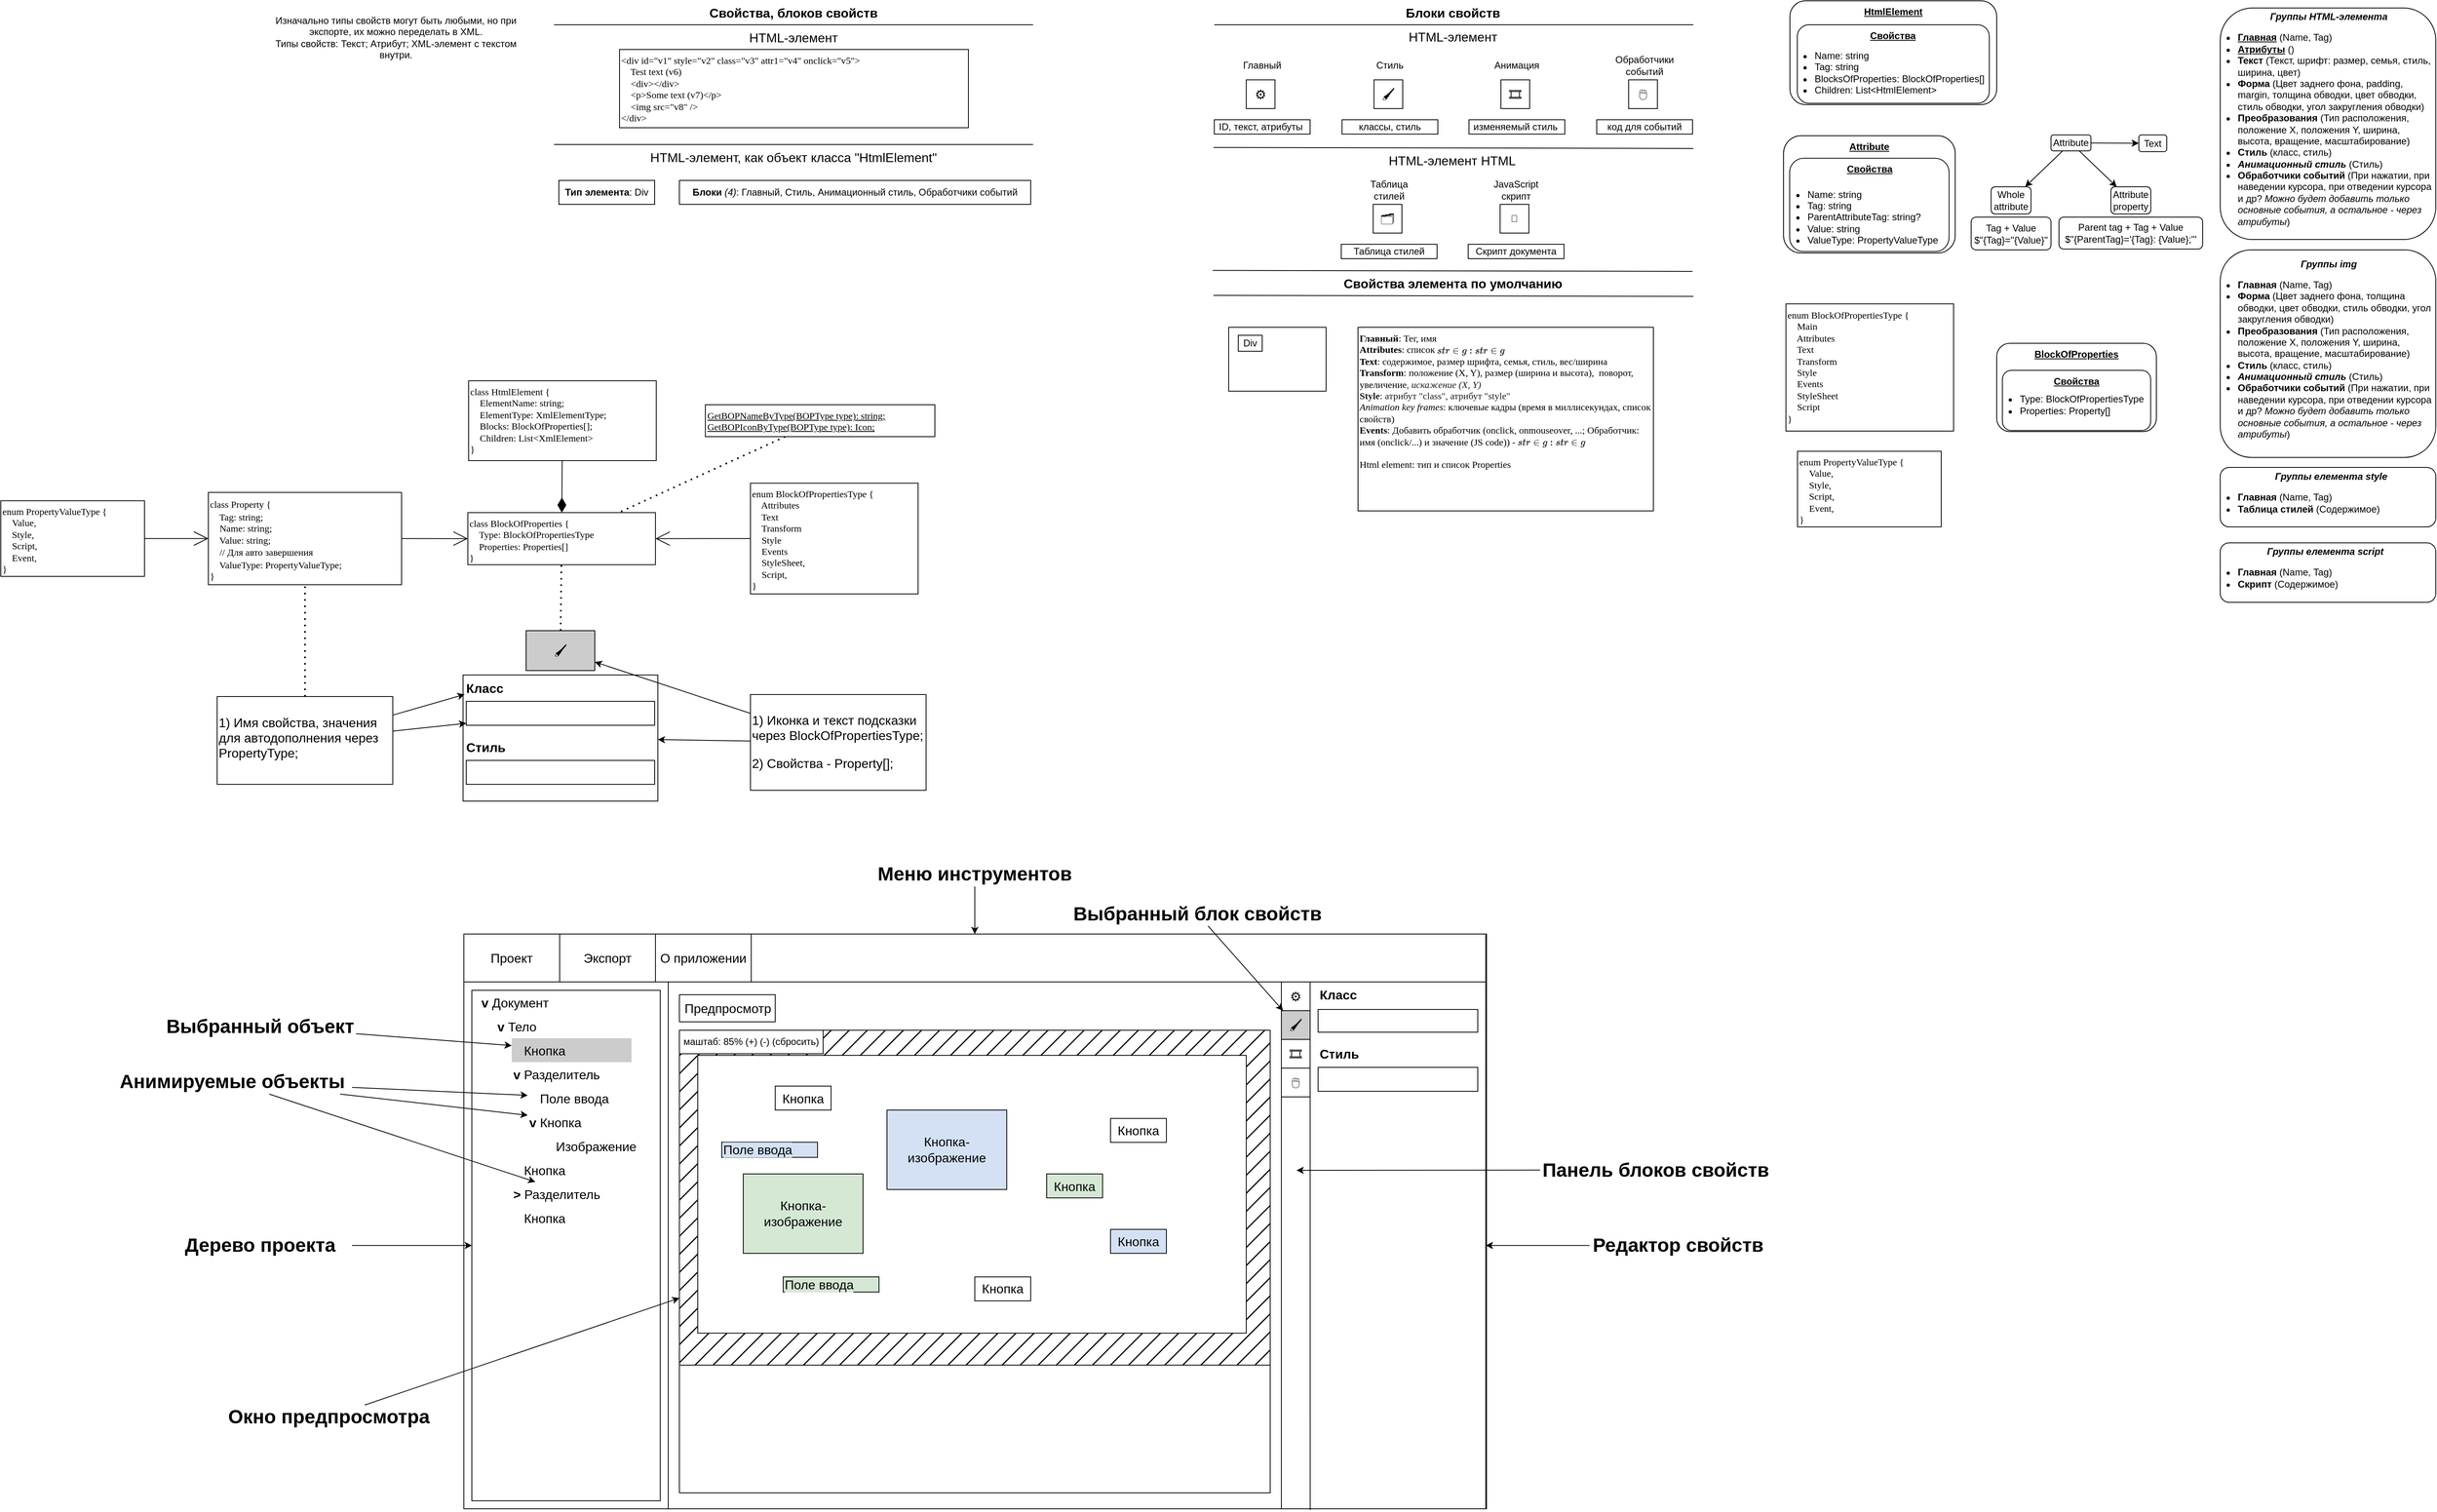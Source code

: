 <mxfile version="24.3.0" type="device">
  <diagram id="0" name="Страница — 1">
    <mxGraphModel dx="1735" dy="1819" grid="1" gridSize="10" guides="1" tooltips="1" connect="1" arrows="1" fold="1" page="1" pageScale="1" pageWidth="826" pageHeight="1169" background="#ffffff" math="0" shadow="0">
      <root>
        <mxCell id="0" />
        <mxCell id="1" parent="0" />
        <mxCell id="Z8U8VPkJoI3shqTOGNtv-1" value="" style="whiteSpace=wrap;html=1;rounded=0;" parent="1" vertex="1">
          <mxGeometry x="1" width="1280" height="720" as="geometry" />
        </mxCell>
        <mxCell id="Z8U8VPkJoI3shqTOGNtv-3" value="" style="rounded=0;whiteSpace=wrap;html=1;strokeColor=default;align=center;verticalAlign=middle;fontFamily=Helvetica;fontSize=12;fontColor=default;fillColor=default;" parent="1" vertex="1">
          <mxGeometry y="60" width="256" height="660" as="geometry" />
        </mxCell>
        <mxCell id="Z8U8VPkJoI3shqTOGNtv-37" value="" style="rounded=0;whiteSpace=wrap;html=1;align=left;verticalAlign=middle;fontFamily=Helvetica;fontSize=16;fontColor=default;fillColor=none;gradientColor=none;" parent="1" vertex="1">
          <mxGeometry x="10" y="70.51" width="236" height="639.49" as="geometry" />
        </mxCell>
        <mxCell id="Z8U8VPkJoI3shqTOGNtv-2" value="" style="rounded=0;whiteSpace=wrap;html=1;strokeColor=default;align=center;verticalAlign=middle;fontFamily=Helvetica;fontSize=12;fontColor=default;fillColor=default;" parent="1" vertex="1">
          <mxGeometry width="1280" height="60" as="geometry" />
        </mxCell>
        <mxCell id="Z8U8VPkJoI3shqTOGNtv-4" value="" style="rounded=0;whiteSpace=wrap;html=1;strokeColor=default;align=center;verticalAlign=middle;fontFamily=Helvetica;fontSize=12;fontColor=default;fillColor=default;" parent="1" vertex="1">
          <mxGeometry x="1024" y="60" width="256" height="660" as="geometry" />
        </mxCell>
        <mxCell id="Z8U8VPkJoI3shqTOGNtv-5" value="Дерево проекта" style="text;html=1;align=center;verticalAlign=middle;whiteSpace=wrap;rounded=0;fontFamily=Helvetica;fontSize=24;fontColor=default;fontStyle=1;" parent="1" vertex="1">
          <mxGeometry x="-370" y="374.74" width="230" height="30.51" as="geometry" />
        </mxCell>
        <mxCell id="Z8U8VPkJoI3shqTOGNtv-6" value="&lt;b&gt;v&lt;/b&gt; Документ" style="text;html=1;align=left;verticalAlign=middle;whiteSpace=wrap;rounded=0;fontFamily=Helvetica;fontSize=16;fontColor=default;" parent="1" vertex="1">
          <mxGeometry x="20" y="70.51" width="150" height="30" as="geometry" />
        </mxCell>
        <mxCell id="Z8U8VPkJoI3shqTOGNtv-7" value="" style="endArrow=classic;html=1;rounded=0;fontFamily=Helvetica;fontSize=12;fontColor=default;" parent="1" source="Z8U8VPkJoI3shqTOGNtv-5" target="Z8U8VPkJoI3shqTOGNtv-37" edge="1">
          <mxGeometry width="50" height="50" relative="1" as="geometry">
            <mxPoint x="90" y="340" as="sourcePoint" />
            <mxPoint x="140" y="290" as="targetPoint" />
          </mxGeometry>
        </mxCell>
        <mxCell id="Z8U8VPkJoI3shqTOGNtv-9" style="rounded=0;orthogonalLoop=1;jettySize=auto;html=1;fontFamily=Helvetica;fontSize=12;fontColor=default;" parent="1" source="Z8U8VPkJoI3shqTOGNtv-8" target="Z8U8VPkJoI3shqTOGNtv-2" edge="1">
          <mxGeometry relative="1" as="geometry" />
        </mxCell>
        <mxCell id="Z8U8VPkJoI3shqTOGNtv-8" value="Меню инструментов" style="text;html=1;align=center;verticalAlign=middle;whiteSpace=wrap;rounded=0;fontFamily=Helvetica;fontSize=24;fontColor=default;fontStyle=1;" parent="1" vertex="1">
          <mxGeometry x="500" y="-90" width="280" height="30.51" as="geometry" />
        </mxCell>
        <mxCell id="Z8U8VPkJoI3shqTOGNtv-13" value="&lt;b&gt;v&lt;/b&gt;&amp;nbsp;Тело" style="text;html=1;align=left;verticalAlign=middle;whiteSpace=wrap;rounded=0;fontFamily=Helvetica;fontSize=16;fontColor=default;" parent="1" vertex="1">
          <mxGeometry x="40" y="100.51" width="150" height="30" as="geometry" />
        </mxCell>
        <mxCell id="Z8U8VPkJoI3shqTOGNtv-14" value="&lt;b&gt;&lt;font color=&quot;#cccccc&quot;&gt;v&lt;/font&gt;&lt;/b&gt;&amp;nbsp;Кнопка" style="text;html=1;align=left;verticalAlign=middle;whiteSpace=wrap;rounded=0;fontFamily=Helvetica;fontSize=16;fontColor=default;labelBackgroundColor=none;fillColor=#CCCCCC;" parent="1" vertex="1">
          <mxGeometry x="60" y="130.51" width="150" height="30" as="geometry" />
        </mxCell>
        <mxCell id="Z8U8VPkJoI3shqTOGNtv-15" value="&lt;b&gt;v&lt;/b&gt;&amp;nbsp;Разделитель" style="text;html=1;align=left;verticalAlign=middle;whiteSpace=wrap;rounded=0;fontFamily=Helvetica;fontSize=16;fontColor=default;" parent="1" vertex="1">
          <mxGeometry x="60" y="160.51" width="150" height="30" as="geometry" />
        </mxCell>
        <mxCell id="Z8U8VPkJoI3shqTOGNtv-16" value="&lt;b&gt;&lt;font color=&quot;#ffffff&quot;&gt;v&lt;/font&gt;&lt;/b&gt;&amp;nbsp;Поле ввода" style="text;html=1;align=left;verticalAlign=middle;whiteSpace=wrap;rounded=0;fontFamily=Helvetica;fontSize=16;fontColor=default;" parent="1" vertex="1">
          <mxGeometry x="80" y="190.51" width="150" height="30" as="geometry" />
        </mxCell>
        <mxCell id="Z8U8VPkJoI3shqTOGNtv-17" value="&lt;b&gt;v&lt;/b&gt;&amp;nbsp;Кнопка" style="text;html=1;align=left;verticalAlign=middle;whiteSpace=wrap;rounded=0;fontFamily=Helvetica;fontSize=16;fontColor=default;" parent="1" vertex="1">
          <mxGeometry x="80" y="220.51" width="150" height="30" as="geometry" />
        </mxCell>
        <mxCell id="Z8U8VPkJoI3shqTOGNtv-19" value="&lt;font color=&quot;#ffffff&quot;&gt;&lt;b&gt;v&lt;/b&gt;&amp;nbsp;&lt;/font&gt;Изображение" style="text;html=1;align=left;verticalAlign=middle;whiteSpace=wrap;rounded=0;fontFamily=Helvetica;fontSize=16;fontColor=default;" parent="1" vertex="1">
          <mxGeometry x="100" y="250.51" width="150" height="30" as="geometry" />
        </mxCell>
        <mxCell id="Z8U8VPkJoI3shqTOGNtv-20" value="&lt;b&gt;&lt;font color=&quot;#ffffff&quot;&gt;v&lt;/font&gt;&lt;/b&gt;&amp;nbsp;Кнопка" style="text;html=1;align=left;verticalAlign=middle;whiteSpace=wrap;rounded=0;fontFamily=Helvetica;fontSize=16;fontColor=default;" parent="1" vertex="1">
          <mxGeometry x="60" y="280.51" width="150" height="30" as="geometry" />
        </mxCell>
        <mxCell id="Z8U8VPkJoI3shqTOGNtv-21" value="&lt;b&gt;&amp;gt;&lt;/b&gt; Разделитель" style="text;html=1;align=left;verticalAlign=middle;whiteSpace=wrap;rounded=0;fontFamily=Helvetica;fontSize=16;fontColor=default;" parent="1" vertex="1">
          <mxGeometry x="60" y="310.51" width="150" height="30" as="geometry" />
        </mxCell>
        <mxCell id="Z8U8VPkJoI3shqTOGNtv-22" value="&lt;b&gt;&lt;font color=&quot;#ffffff&quot;&gt;v&lt;/font&gt;&lt;/b&gt;&amp;nbsp;Кнопка" style="text;html=1;align=left;verticalAlign=middle;whiteSpace=wrap;rounded=0;fontFamily=Helvetica;fontSize=16;fontColor=default;" parent="1" vertex="1">
          <mxGeometry x="60" y="340.51" width="150" height="30" as="geometry" />
        </mxCell>
        <mxCell id="Z8U8VPkJoI3shqTOGNtv-23" value="&amp;nbsp;Предпросмотр" style="rounded=0;whiteSpace=wrap;html=1;align=left;verticalAlign=middle;fontFamily=Helvetica;fontSize=16;fontColor=default;fillColor=none;gradientColor=none;" parent="1" vertex="1">
          <mxGeometry x="270" y="76" width="120" height="34" as="geometry" />
        </mxCell>
        <mxCell id="Z8U8VPkJoI3shqTOGNtv-24" value="" style="rounded=0;whiteSpace=wrap;html=1;align=left;verticalAlign=middle;fontFamily=Helvetica;fontSize=16;fontColor=default;fillColor=#000000;gradientColor=none;fillStyle=hatch;absoluteArcSize=0;" parent="1" vertex="1">
          <mxGeometry x="270" y="120.51" width="740" height="419.49" as="geometry" />
        </mxCell>
        <mxCell id="Z8U8VPkJoI3shqTOGNtv-35" value="Окно предпросмотра" style="text;html=1;align=center;verticalAlign=middle;whiteSpace=wrap;rounded=0;fontFamily=Helvetica;fontSize=24;fontColor=default;fontStyle=1;" parent="1" vertex="1">
          <mxGeometry x="-309" y="590" width="280" height="30.51" as="geometry" />
        </mxCell>
        <mxCell id="Z8U8VPkJoI3shqTOGNtv-39" value="⚙️" style="rounded=0;whiteSpace=wrap;html=1;align=center;verticalAlign=middle;fontFamily=Helvetica;fontSize=16;fontColor=default;fillColor=none;gradientColor=none;" parent="1" vertex="1">
          <mxGeometry x="1024" y="60" width="36" height="36" as="geometry" />
        </mxCell>
        <mxCell id="Z8U8VPkJoI3shqTOGNtv-40" value="🖌️" style="rounded=0;whiteSpace=wrap;html=1;align=center;verticalAlign=middle;fontFamily=Helvetica;fontSize=16;fontColor=default;fillColor=#CCCCCC;gradientColor=none;" parent="1" vertex="1">
          <mxGeometry x="1024" y="96" width="36" height="36" as="geometry" />
        </mxCell>
        <mxCell id="Z8U8VPkJoI3shqTOGNtv-41" value="🖱️" style="rounded=0;whiteSpace=wrap;html=1;align=center;verticalAlign=middle;fontFamily=Helvetica;fontSize=16;fontColor=default;fillColor=none;gradientColor=none;" parent="1" vertex="1">
          <mxGeometry x="1024" y="168" width="36" height="36" as="geometry" />
        </mxCell>
        <mxCell id="Z8U8VPkJoI3shqTOGNtv-45" style="edgeStyle=none;rounded=0;orthogonalLoop=1;jettySize=auto;html=1;strokeColor=default;align=center;verticalAlign=middle;fontFamily=Helvetica;fontSize=16;fontColor=default;labelBackgroundColor=default;endArrow=classic;" parent="1" source="Z8U8VPkJoI3shqTOGNtv-42" target="Z8U8VPkJoI3shqTOGNtv-4" edge="1">
          <mxGeometry relative="1" as="geometry" />
        </mxCell>
        <mxCell id="Z8U8VPkJoI3shqTOGNtv-42" value="Редактор свойств" style="text;html=1;align=center;verticalAlign=middle;whiteSpace=wrap;rounded=0;fontFamily=Helvetica;fontSize=24;fontColor=default;fontStyle=1;" parent="1" vertex="1">
          <mxGeometry x="1410" y="375" width="222" height="30.51" as="geometry" />
        </mxCell>
        <mxCell id="Z8U8VPkJoI3shqTOGNtv-47" style="edgeStyle=none;rounded=0;orthogonalLoop=1;jettySize=auto;html=1;strokeColor=default;align=center;verticalAlign=middle;fontFamily=Helvetica;fontSize=16;fontColor=default;labelBackgroundColor=default;endArrow=classic;" parent="1" source="Z8U8VPkJoI3shqTOGNtv-46" edge="1">
          <mxGeometry relative="1" as="geometry">
            <mxPoint x="1043" y="296" as="targetPoint" />
          </mxGeometry>
        </mxCell>
        <mxCell id="Z8U8VPkJoI3shqTOGNtv-46" value="Панель блоков свойств" style="text;html=1;align=center;verticalAlign=middle;whiteSpace=wrap;rounded=0;fontFamily=Helvetica;fontSize=24;fontColor=default;fontStyle=1;" parent="1" vertex="1">
          <mxGeometry x="1348" y="280.51" width="290" height="30" as="geometry" />
        </mxCell>
        <mxCell id="Z8U8VPkJoI3shqTOGNtv-49" style="edgeStyle=none;rounded=0;orthogonalLoop=1;jettySize=auto;html=1;strokeColor=default;align=center;verticalAlign=middle;fontFamily=Helvetica;fontSize=16;fontColor=default;labelBackgroundColor=default;endArrow=classic;" parent="1" source="Z8U8VPkJoI3shqTOGNtv-48" target="Z8U8VPkJoI3shqTOGNtv-17" edge="1">
          <mxGeometry relative="1" as="geometry">
            <mxPoint x="-110" y="90" as="targetPoint" />
          </mxGeometry>
        </mxCell>
        <mxCell id="Z8U8VPkJoI3shqTOGNtv-50" style="edgeStyle=none;rounded=0;orthogonalLoop=1;jettySize=auto;html=1;strokeColor=default;align=center;verticalAlign=middle;fontFamily=Helvetica;fontSize=16;fontColor=default;labelBackgroundColor=default;endArrow=classic;" parent="1" source="Z8U8VPkJoI3shqTOGNtv-48" target="Z8U8VPkJoI3shqTOGNtv-21" edge="1">
          <mxGeometry relative="1" as="geometry" />
        </mxCell>
        <mxCell id="Z8U8VPkJoI3shqTOGNtv-51" style="edgeStyle=none;rounded=0;orthogonalLoop=1;jettySize=auto;html=1;strokeColor=default;align=center;verticalAlign=middle;fontFamily=Helvetica;fontSize=16;fontColor=default;labelBackgroundColor=default;endArrow=classic;" parent="1" source="Z8U8VPkJoI3shqTOGNtv-48" target="Z8U8VPkJoI3shqTOGNtv-16" edge="1">
          <mxGeometry relative="1" as="geometry" />
        </mxCell>
        <mxCell id="Z8U8VPkJoI3shqTOGNtv-48" value="Анимируемые объекты" style="text;html=1;align=center;verticalAlign=middle;whiteSpace=wrap;rounded=0;fontFamily=Helvetica;fontSize=24;fontColor=default;fontStyle=1;" parent="1" vertex="1">
          <mxGeometry x="-440" y="170" width="300" height="30.51" as="geometry" />
        </mxCell>
        <mxCell id="Z8U8VPkJoI3shqTOGNtv-53" style="edgeStyle=none;rounded=0;orthogonalLoop=1;jettySize=auto;html=1;strokeColor=default;align=center;verticalAlign=middle;fontFamily=Helvetica;fontSize=16;fontColor=default;labelBackgroundColor=default;endArrow=classic;" parent="1" source="Z8U8VPkJoI3shqTOGNtv-52" target="Z8U8VPkJoI3shqTOGNtv-14" edge="1">
          <mxGeometry relative="1" as="geometry" />
        </mxCell>
        <mxCell id="Z8U8VPkJoI3shqTOGNtv-52" value="Выбранный объект" style="text;html=1;align=center;verticalAlign=middle;whiteSpace=wrap;rounded=0;fontFamily=Helvetica;fontSize=24;fontColor=default;fontStyle=1;" parent="1" vertex="1">
          <mxGeometry x="-375" y="100.51" width="240" height="30.51" as="geometry" />
        </mxCell>
        <mxCell id="Z8U8VPkJoI3shqTOGNtv-55" style="edgeStyle=none;rounded=0;orthogonalLoop=1;jettySize=auto;html=1;strokeColor=default;align=center;verticalAlign=middle;fontFamily=Helvetica;fontSize=16;fontColor=default;labelBackgroundColor=default;endArrow=classic;" parent="1" source="Z8U8VPkJoI3shqTOGNtv-54" target="Z8U8VPkJoI3shqTOGNtv-40" edge="1">
          <mxGeometry relative="1" as="geometry" />
        </mxCell>
        <mxCell id="Z8U8VPkJoI3shqTOGNtv-54" value="Выбранный блок свойств" style="text;html=1;align=center;verticalAlign=middle;whiteSpace=wrap;rounded=0;fontFamily=Helvetica;fontSize=24;fontColor=default;fontStyle=1;" parent="1" vertex="1">
          <mxGeometry x="760" y="-40" width="318" height="30" as="geometry" />
        </mxCell>
        <mxCell id="Z8U8VPkJoI3shqTOGNtv-57" value="Класс" style="text;html=1;align=left;verticalAlign=middle;whiteSpace=wrap;rounded=0;fontFamily=Helvetica;fontSize=16;fontColor=default;fontStyle=1;strokeColor=none;strokeWidth=1;" parent="1" vertex="1">
          <mxGeometry x="1070" y="60.0" width="206" height="32" as="geometry" />
        </mxCell>
        <mxCell id="Z8U8VPkJoI3shqTOGNtv-58" value="" style="rounded=0;whiteSpace=wrap;html=1;align=left;verticalAlign=middle;fontFamily=Helvetica;fontSize=16;fontColor=default;fillColor=none;gradientColor=none;" parent="1" vertex="1">
          <mxGeometry x="1070" y="94.49" width="200" height="28.51" as="geometry" />
        </mxCell>
        <mxCell id="Z8U8VPkJoI3shqTOGNtv-60" value="Проект" style="rounded=0;whiteSpace=wrap;html=1;align=center;verticalAlign=middle;fontFamily=Helvetica;fontSize=16;fontColor=default;fillColor=none;gradientColor=none;" parent="1" vertex="1">
          <mxGeometry width="120" height="60" as="geometry" />
        </mxCell>
        <mxCell id="Z8U8VPkJoI3shqTOGNtv-61" value="Экспорт" style="rounded=0;whiteSpace=wrap;html=1;align=center;verticalAlign=middle;fontFamily=Helvetica;fontSize=16;fontColor=default;fillColor=none;gradientColor=none;" parent="1" vertex="1">
          <mxGeometry x="120" width="120" height="60" as="geometry" />
        </mxCell>
        <mxCell id="Z8U8VPkJoI3shqTOGNtv-62" value="О приложении" style="rounded=0;whiteSpace=wrap;html=1;align=center;verticalAlign=middle;fontFamily=Helvetica;fontSize=16;fontColor=default;fillColor=none;gradientColor=none;" parent="1" vertex="1">
          <mxGeometry x="240" width="120" height="60" as="geometry" />
        </mxCell>
        <mxCell id="Z8U8VPkJoI3shqTOGNtv-66" value="Стиль" style="text;html=1;align=left;verticalAlign=middle;whiteSpace=wrap;rounded=0;fontFamily=Helvetica;fontSize=16;fontColor=default;fontStyle=1;strokeColor=none;strokeWidth=1;" parent="1" vertex="1">
          <mxGeometry x="1070" y="134.49" width="206" height="32" as="geometry" />
        </mxCell>
        <mxCell id="Z8U8VPkJoI3shqTOGNtv-67" value="" style="rounded=0;whiteSpace=wrap;html=1;align=left;verticalAlign=middle;fontFamily=Helvetica;fontSize=16;fontColor=default;fillColor=none;gradientColor=none;" parent="1" vertex="1">
          <mxGeometry x="1070" y="167" width="200" height="30" as="geometry" />
        </mxCell>
        <mxCell id="Z8U8VPkJoI3shqTOGNtv-72" value="🖌️" style="rounded=0;whiteSpace=wrap;html=1;align=center;verticalAlign=middle;fontFamily=Helvetica;fontSize=16;fontColor=default;fillColor=#CCCCCC;gradientColor=none;" parent="1" vertex="1">
          <mxGeometry x="78" y="-380" width="86" height="50" as="geometry" />
        </mxCell>
        <mxCell id="Z8U8VPkJoI3shqTOGNtv-73" value="" style="rounded=0;whiteSpace=wrap;html=1;align=left;verticalAlign=middle;fontFamily=Helvetica;fontSize=16;fontColor=default;fillColor=none;gradientColor=none;" parent="1" vertex="1">
          <mxGeometry x="-1" y="-324.49" width="244" height="158" as="geometry" />
        </mxCell>
        <mxCell id="Z8U8VPkJoI3shqTOGNtv-74" value="" style="rounded=0;whiteSpace=wrap;html=1;align=left;verticalAlign=middle;fontFamily=Helvetica;fontSize=16;fontColor=default;fillColor=none;gradientColor=none;" parent="1" vertex="1">
          <mxGeometry x="3" y="-217.49" width="236" height="30" as="geometry" />
        </mxCell>
        <mxCell id="Z8U8VPkJoI3shqTOGNtv-75" value="Стиль" style="text;html=1;align=left;verticalAlign=middle;whiteSpace=wrap;rounded=0;fontFamily=Helvetica;fontSize=16;fontColor=default;fontStyle=1;strokeColor=none;strokeWidth=1;" parent="1" vertex="1">
          <mxGeometry x="1" y="-250" width="58" height="32" as="geometry" />
        </mxCell>
        <mxCell id="Z8U8VPkJoI3shqTOGNtv-76" value="" style="rounded=0;whiteSpace=wrap;html=1;align=left;verticalAlign=middle;fontFamily=Helvetica;fontSize=16;fontColor=default;fillColor=none;gradientColor=none;" parent="1" vertex="1">
          <mxGeometry x="3" y="-291.49" width="236" height="30" as="geometry" />
        </mxCell>
        <mxCell id="Z8U8VPkJoI3shqTOGNtv-77" value="Класс" style="text;html=1;align=left;verticalAlign=middle;whiteSpace=wrap;rounded=0;fontFamily=Helvetica;fontSize=16;fontColor=default;fontStyle=1;strokeColor=none;strokeWidth=1;" parent="1" vertex="1">
          <mxGeometry x="1" y="-324.49" width="58" height="32" as="geometry" />
        </mxCell>
        <mxCell id="Z8U8VPkJoI3shqTOGNtv-79" value="&lt;u style=&quot;font-size: 12px;&quot;&gt;GetBOPNameByType(BOPType type): string;&lt;/u&gt;&lt;div style=&quot;font-size: 12px;&quot;&gt;&lt;u style=&quot;font-size: 12px;&quot;&gt;GetBOPIconByType(BOPType type): Icon;&lt;/u&gt;&lt;u style=&quot;font-size: 12px;&quot;&gt;&lt;br style=&quot;font-size: 12px;&quot;&gt;&lt;/u&gt;&lt;/div&gt;" style="rounded=0;whiteSpace=wrap;html=1;align=left;verticalAlign=top;fontFamily=Lucida Console;fontSize=12;fontColor=default;fillColor=none;gradientColor=none;" parent="1" vertex="1">
          <mxGeometry x="302.5" y="-663" width="287.5" height="40" as="geometry" />
        </mxCell>
        <mxCell id="Z8U8VPkJoI3shqTOGNtv-82" value="&lt;font style=&quot;font-size: 12px;&quot;&gt;class Property {&lt;/font&gt;&lt;div&gt;&lt;div style=&quot;font-size: 12px;&quot;&gt;&lt;div&gt;&lt;font style=&quot;font-size: 12px;&quot;&gt;&amp;nbsp; &amp;nbsp; Tag: string;&lt;/font&gt;&lt;/div&gt;&lt;div&gt;&lt;font style=&quot;font-size: 12px;&quot;&gt;&amp;nbsp; &amp;nbsp; Name: string;&lt;/font&gt;&lt;/div&gt;&lt;div&gt;&lt;span style=&quot;background-color: initial;&quot;&gt;&lt;font style=&quot;font-size: 12px;&quot;&gt;&amp;nbsp; &amp;nbsp; Value: string;&lt;/font&gt;&lt;/span&gt;&lt;/div&gt;&lt;div&gt;&lt;div style=&quot;font-size: 14px;&quot;&gt;&lt;span style=&quot;font-size: 12px;&quot;&gt;&amp;nbsp; &amp;nbsp;&amp;nbsp;&lt;/span&gt;&lt;span style=&quot;font-size: 12px; background-color: initial;&quot;&gt;// Для авто завершения&lt;/span&gt;&lt;/div&gt;&lt;div style=&quot;font-size: 14px;&quot;&gt;&lt;div style=&quot;font-size: 12px;&quot;&gt;&amp;nbsp; &amp;nbsp; ValueType: PropertyValueType;&lt;/div&gt;&lt;/div&gt;&lt;/div&gt;&lt;div&gt;&lt;font style=&quot;font-size: 12px;&quot;&gt;}&lt;/font&gt;&lt;/div&gt;&lt;/div&gt;&lt;/div&gt;" style="rounded=0;whiteSpace=wrap;html=1;align=left;verticalAlign=top;fontFamily=Lucida Console;fontSize=14;fontColor=default;fillColor=none;gradientColor=none;" parent="1" vertex="1">
          <mxGeometry x="-320" y="-553.18" width="242" height="115.62" as="geometry" />
        </mxCell>
        <mxCell id="Z8U8VPkJoI3shqTOGNtv-88" value="🎞️" style="rounded=0;whiteSpace=wrap;html=1;align=center;verticalAlign=middle;fontFamily=Helvetica;fontSize=16;fontColor=default;fillColor=none;gradientColor=none;" parent="1" vertex="1">
          <mxGeometry x="1024" y="132" width="36" height="36" as="geometry" />
        </mxCell>
        <mxCell id="Z8U8VPkJoI3shqTOGNtv-92" style="edgeStyle=none;rounded=0;orthogonalLoop=1;jettySize=auto;html=1;strokeColor=default;align=center;verticalAlign=middle;fontFamily=Helvetica;fontSize=16;fontColor=default;labelBackgroundColor=default;endArrow=classic;" parent="1" source="Z8U8VPkJoI3shqTOGNtv-91" target="Z8U8VPkJoI3shqTOGNtv-73" edge="1">
          <mxGeometry relative="1" as="geometry" />
        </mxCell>
        <mxCell id="Z8U8VPkJoI3shqTOGNtv-93" style="edgeStyle=none;rounded=0;orthogonalLoop=1;jettySize=auto;html=1;strokeColor=default;align=center;verticalAlign=middle;fontFamily=Helvetica;fontSize=16;fontColor=default;labelBackgroundColor=default;endArrow=classic;" parent="1" source="Z8U8VPkJoI3shqTOGNtv-91" target="Z8U8VPkJoI3shqTOGNtv-72" edge="1">
          <mxGeometry relative="1" as="geometry" />
        </mxCell>
        <mxCell id="Z8U8VPkJoI3shqTOGNtv-91" value="&lt;p style=&quot;line-height: 120%;&quot;&gt;1) Иконка и текст подсказки через BlockOfPropertiesType;&lt;/p&gt;&lt;p style=&quot;line-height: 120%;&quot;&gt;2) Свойства - Property[];&lt;/p&gt;" style="rounded=0;whiteSpace=wrap;html=1;align=left;verticalAlign=top;fontFamily=Helvetica;fontSize=16;fontColor=default;fillColor=none;gradientColor=none;spacing=2;" parent="1" vertex="1">
          <mxGeometry x="359" y="-300" width="220" height="120" as="geometry" />
        </mxCell>
        <mxCell id="Z8U8VPkJoI3shqTOGNtv-95" style="edgeStyle=none;rounded=0;orthogonalLoop=1;jettySize=auto;html=1;strokeColor=default;align=center;verticalAlign=middle;fontFamily=Helvetica;fontSize=16;fontColor=default;labelBackgroundColor=default;endArrow=classic;" parent="1" source="Z8U8VPkJoI3shqTOGNtv-94" target="Z8U8VPkJoI3shqTOGNtv-77" edge="1">
          <mxGeometry relative="1" as="geometry" />
        </mxCell>
        <mxCell id="Z8U8VPkJoI3shqTOGNtv-96" style="edgeStyle=none;rounded=0;orthogonalLoop=1;jettySize=auto;html=1;strokeColor=default;align=center;verticalAlign=middle;fontFamily=Helvetica;fontSize=16;fontColor=default;labelBackgroundColor=default;endArrow=classic;" parent="1" source="Z8U8VPkJoI3shqTOGNtv-94" target="Z8U8VPkJoI3shqTOGNtv-76" edge="1">
          <mxGeometry relative="1" as="geometry" />
        </mxCell>
        <mxCell id="Z8U8VPkJoI3shqTOGNtv-94" value="&lt;p style=&quot;line-height: 120%;&quot;&gt;1)&amp;nbsp;&lt;span style=&quot;background-color: initial;&quot;&gt;Имя свойства, значения для автодополнения через PropertyType;&lt;/span&gt;&lt;/p&gt;" style="rounded=0;whiteSpace=wrap;html=1;align=left;verticalAlign=top;fontFamily=Helvetica;fontSize=16;fontColor=default;fillColor=none;gradientColor=none;" parent="1" vertex="1">
          <mxGeometry x="-309" y="-297.49" width="220" height="110" as="geometry" />
        </mxCell>
        <mxCell id="Z8U8VPkJoI3shqTOGNtv-97" value="" style="endArrow=none;dashed=1;html=1;dashPattern=1 3;strokeWidth=2;rounded=0;strokeColor=default;align=center;verticalAlign=middle;fontFamily=Helvetica;fontSize=16;fontColor=default;labelBackgroundColor=default;" parent="1" source="Z8U8VPkJoI3shqTOGNtv-94" target="Z8U8VPkJoI3shqTOGNtv-82" edge="1">
          <mxGeometry width="50" height="50" relative="1" as="geometry">
            <mxPoint x="-230" y="-330" as="sourcePoint" />
            <mxPoint x="-180" y="-380" as="targetPoint" />
          </mxGeometry>
        </mxCell>
        <mxCell id="t_jLpNkn2QuJKmLQ8jCM-1" value="&lt;span style=&quot;font-size: 16px;&quot;&gt;⚙️&lt;/span&gt;" style="rounded=0;whiteSpace=wrap;html=1;" parent="1" vertex="1">
          <mxGeometry x="980" y="-1070" width="36" height="36" as="geometry" />
        </mxCell>
        <mxCell id="t_jLpNkn2QuJKmLQ8jCM-2" value="Блоки свойств" style="text;html=1;align=center;verticalAlign=middle;whiteSpace=wrap;rounded=0;fontStyle=1;fontSize=16;" parent="1" vertex="1">
          <mxGeometry x="1169" y="-1169" width="140" height="30" as="geometry" />
        </mxCell>
        <mxCell id="t_jLpNkn2QuJKmLQ8jCM-3" value="ID, текст, атрибуты&amp;nbsp;" style="rounded=0;whiteSpace=wrap;html=1;" parent="1" vertex="1">
          <mxGeometry x="940" y="-1020" width="120" height="18" as="geometry" />
        </mxCell>
        <mxCell id="t_jLpNkn2QuJKmLQ8jCM-4" value="Главный" style="text;html=1;align=center;verticalAlign=middle;whiteSpace=wrap;rounded=0;" parent="1" vertex="1">
          <mxGeometry x="970" y="-1103" width="60" height="30" as="geometry" />
        </mxCell>
        <mxCell id="t_jLpNkn2QuJKmLQ8jCM-5" value="&lt;span style=&quot;font-size: 16px;&quot;&gt;🖌️&lt;/span&gt;" style="rounded=0;whiteSpace=wrap;html=1;" parent="1" vertex="1">
          <mxGeometry x="1140" y="-1070" width="36" height="36" as="geometry" />
        </mxCell>
        <mxCell id="t_jLpNkn2QuJKmLQ8jCM-6" value="классы, стиль" style="rounded=0;whiteSpace=wrap;html=1;" parent="1" vertex="1">
          <mxGeometry x="1100" y="-1020" width="120" height="18" as="geometry" />
        </mxCell>
        <mxCell id="t_jLpNkn2QuJKmLQ8jCM-7" value="Стиль" style="text;html=1;align=center;verticalAlign=middle;whiteSpace=wrap;rounded=0;" parent="1" vertex="1">
          <mxGeometry x="1130" y="-1103" width="60" height="30" as="geometry" />
        </mxCell>
        <mxCell id="t_jLpNkn2QuJKmLQ8jCM-8" value="&lt;span style=&quot;font-weight: 400;&quot;&gt;HTML-элемент&lt;/span&gt;" style="text;html=1;align=center;verticalAlign=middle;whiteSpace=wrap;rounded=0;fontStyle=1;fontSize=16;" parent="1" vertex="1">
          <mxGeometry x="1169" y="-1139" width="140" height="30" as="geometry" />
        </mxCell>
        <mxCell id="t_jLpNkn2QuJKmLQ8jCM-11" value="" style="endArrow=none;html=1;rounded=0;" parent="1" edge="1">
          <mxGeometry width="50" height="50" relative="1" as="geometry">
            <mxPoint x="940" y="-1139" as="sourcePoint" />
            <mxPoint x="1540" y="-1139" as="targetPoint" />
          </mxGeometry>
        </mxCell>
        <mxCell id="t_jLpNkn2QuJKmLQ8jCM-12" value="" style="endArrow=none;html=1;rounded=0;" parent="1" edge="1">
          <mxGeometry width="50" height="50" relative="1" as="geometry">
            <mxPoint x="939" y="-985.3" as="sourcePoint" />
            <mxPoint x="1540" y="-984" as="targetPoint" />
          </mxGeometry>
        </mxCell>
        <mxCell id="t_jLpNkn2QuJKmLQ8jCM-13" value="&lt;span style=&quot;font-size: 16px;&quot;&gt;🎞️&lt;/span&gt;" style="rounded=0;whiteSpace=wrap;html=1;" parent="1" vertex="1">
          <mxGeometry x="1299" y="-1070" width="36" height="36" as="geometry" />
        </mxCell>
        <mxCell id="t_jLpNkn2QuJKmLQ8jCM-14" value="изменяемый стиль&amp;nbsp;" style="rounded=0;whiteSpace=wrap;html=1;" parent="1" vertex="1">
          <mxGeometry x="1259" y="-1020" width="120" height="18" as="geometry" />
        </mxCell>
        <mxCell id="t_jLpNkn2QuJKmLQ8jCM-15" value="Анимация" style="text;html=1;align=center;verticalAlign=middle;whiteSpace=wrap;rounded=0;" parent="1" vertex="1">
          <mxGeometry x="1289" y="-1103" width="60" height="30" as="geometry" />
        </mxCell>
        <mxCell id="t_jLpNkn2QuJKmLQ8jCM-16" value="&lt;span style=&quot;font-size: 16px;&quot;&gt;🖱️&lt;/span&gt;" style="rounded=0;whiteSpace=wrap;html=1;" parent="1" vertex="1">
          <mxGeometry x="1459" y="-1070" width="36" height="36" as="geometry" />
        </mxCell>
        <mxCell id="t_jLpNkn2QuJKmLQ8jCM-18" value="Обработчики событий" style="text;html=1;align=center;verticalAlign=middle;whiteSpace=wrap;rounded=0;" parent="1" vertex="1">
          <mxGeometry x="1449" y="-1103" width="60" height="30" as="geometry" />
        </mxCell>
        <mxCell id="t_jLpNkn2QuJKmLQ8jCM-22" value="&lt;span style=&quot;font-size: 16px;&quot;&gt;🗂️&lt;/span&gt;" style="rounded=0;whiteSpace=wrap;html=1;" parent="1" vertex="1">
          <mxGeometry x="1139" y="-914" width="36" height="36" as="geometry" />
        </mxCell>
        <mxCell id="t_jLpNkn2QuJKmLQ8jCM-23" value="Таблица стилей" style="rounded=0;whiteSpace=wrap;html=1;" parent="1" vertex="1">
          <mxGeometry x="1099" y="-864" width="120" height="18" as="geometry" />
        </mxCell>
        <mxCell id="t_jLpNkn2QuJKmLQ8jCM-24" value="Таблица стилей" style="text;html=1;align=center;verticalAlign=middle;whiteSpace=wrap;rounded=0;" parent="1" vertex="1">
          <mxGeometry x="1129" y="-947" width="60" height="30" as="geometry" />
        </mxCell>
        <mxCell id="t_jLpNkn2QuJKmLQ8jCM-25" value="&lt;span style=&quot;font-weight: 400;&quot;&gt;HTML-элемент&amp;nbsp;&lt;/span&gt;&lt;span style=&quot;font-weight: 400;&quot;&gt;HTML&lt;/span&gt;" style="text;html=1;align=center;verticalAlign=middle;whiteSpace=wrap;rounded=0;fontStyle=1;fontSize=16;" parent="1" vertex="1">
          <mxGeometry x="1150" y="-984" width="176" height="30" as="geometry" />
        </mxCell>
        <mxCell id="t_jLpNkn2QuJKmLQ8jCM-26" value="" style="endArrow=none;html=1;rounded=0;" parent="1" edge="1">
          <mxGeometry width="50" height="50" relative="1" as="geometry">
            <mxPoint x="938" y="-831.3" as="sourcePoint" />
            <mxPoint x="1539" y="-830" as="targetPoint" />
          </mxGeometry>
        </mxCell>
        <mxCell id="t_jLpNkn2QuJKmLQ8jCM-27" value="📜" style="rounded=0;whiteSpace=wrap;html=1;" parent="1" vertex="1">
          <mxGeometry x="1298" y="-914" width="36" height="36" as="geometry" />
        </mxCell>
        <mxCell id="t_jLpNkn2QuJKmLQ8jCM-28" value="Скрипт документа" style="rounded=0;whiteSpace=wrap;html=1;" parent="1" vertex="1">
          <mxGeometry x="1258" y="-864" width="120" height="18" as="geometry" />
        </mxCell>
        <mxCell id="t_jLpNkn2QuJKmLQ8jCM-29" value="JavaScript скрипт" style="text;html=1;align=center;verticalAlign=middle;whiteSpace=wrap;rounded=0;" parent="1" vertex="1">
          <mxGeometry x="1288" y="-947" width="60" height="30" as="geometry" />
        </mxCell>
        <mxCell id="t_jLpNkn2QuJKmLQ8jCM-33" value="enum BlockOfPropertiesType {&lt;div style=&quot;font-size: 12px;&quot;&gt;&amp;nbsp; &amp;nbsp; Attributes&lt;/div&gt;&lt;div style=&quot;font-size: 12px;&quot;&gt;&amp;nbsp; &amp;nbsp; Text&lt;/div&gt;&lt;div style=&quot;font-size: 12px;&quot;&gt;&amp;nbsp; &amp;nbsp; Transform&lt;/div&gt;&lt;div style=&quot;font-size: 12px;&quot;&gt;&amp;nbsp; &amp;nbsp; Style&lt;/div&gt;&lt;div style=&quot;font-size: 12px;&quot;&gt;&amp;nbsp; &amp;nbsp; Events&lt;/div&gt;&lt;div style=&quot;font-size: 12px;&quot;&gt;&amp;nbsp; &amp;nbsp; StyleSheet,&lt;br style=&quot;font-size: 12px;&quot;&gt;&lt;/div&gt;&lt;div style=&quot;font-size: 12px;&quot;&gt;&amp;nbsp; &amp;nbsp; Script,&lt;/div&gt;&lt;div style=&quot;font-size: 12px;&quot;&gt;&lt;div style=&quot;font-size: 12px;&quot;&gt;}&lt;/div&gt;&lt;/div&gt;" style="rounded=0;whiteSpace=wrap;html=1;align=left;verticalAlign=top;fontFamily=Lucida Console;fontSize=12;fontColor=default;fillColor=none;gradientColor=none;shadow=0;" parent="1" vertex="1">
          <mxGeometry x="359" y="-564.74" width="210" height="138.74" as="geometry" />
        </mxCell>
        <mxCell id="t_jLpNkn2QuJKmLQ8jCM-35" value="Свойства, блоков свойств" style="text;html=1;align=center;verticalAlign=middle;whiteSpace=wrap;rounded=0;fontStyle=1;fontSize=16;" parent="1" vertex="1">
          <mxGeometry x="306" y="-1169" width="214" height="30" as="geometry" />
        </mxCell>
        <mxCell id="t_jLpNkn2QuJKmLQ8jCM-36" value="" style="endArrow=none;html=1;rounded=0;" parent="1" edge="1">
          <mxGeometry width="50" height="50" relative="1" as="geometry">
            <mxPoint x="113" y="-1139" as="sourcePoint" />
            <mxPoint x="713" y="-1139" as="targetPoint" />
          </mxGeometry>
        </mxCell>
        <mxCell id="t_jLpNkn2QuJKmLQ8jCM-38" value="&amp;lt;div id=&quot;v1&quot; style=&quot;v2&quot; class=&quot;v3&quot; attr1=&quot;v4&quot; onclick=&quot;v5&quot;&amp;gt;&lt;div style=&quot;font-size: 12px;&quot;&gt;&amp;nbsp; &amp;nbsp; Test text (v6)&lt;/div&gt;&lt;div style=&quot;font-size: 12px;&quot;&gt;&amp;nbsp; &amp;nbsp; &amp;lt;div&amp;gt;&amp;lt;/div&amp;gt;&lt;/div&gt;&lt;div style=&quot;font-size: 12px;&quot;&gt;&amp;nbsp; &amp;nbsp; &amp;lt;p&amp;gt;Some text (v7)&amp;lt;/p&amp;gt;&lt;/div&gt;&lt;div style=&quot;font-size: 12px;&quot;&gt;&amp;nbsp; &amp;nbsp; &amp;lt;img src=&quot;v8&quot; /&amp;gt;&lt;/div&gt;&lt;div style=&quot;font-size: 12px;&quot;&gt;&amp;lt;/div&amp;gt;&lt;/div&gt;" style="rounded=0;whiteSpace=wrap;html=1;align=left;verticalAlign=top;fontFamily=Lucida Console;fontSize=12;fontColor=default;fillColor=none;gradientColor=none;shadow=0;" parent="1" vertex="1">
          <mxGeometry x="195" y="-1108" width="437" height="98" as="geometry" />
        </mxCell>
        <mxCell id="t_jLpNkn2QuJKmLQ8jCM-39" value="&lt;span style=&quot;font-weight: 400;&quot;&gt;HTML-элемент&lt;/span&gt;" style="text;html=1;align=center;verticalAlign=middle;whiteSpace=wrap;rounded=0;fontStyle=1;fontSize=16;" parent="1" vertex="1">
          <mxGeometry x="353" y="-1138" width="120" height="30" as="geometry" />
        </mxCell>
        <mxCell id="t_jLpNkn2QuJKmLQ8jCM-41" value="&lt;span style=&quot;font-weight: 400;&quot;&gt;HTML-элемент, как объект класса &quot;HtmlElement&quot;&lt;/span&gt;" style="text;html=1;align=center;verticalAlign=middle;whiteSpace=wrap;rounded=0;fontStyle=1;fontSize=16;" parent="1" vertex="1">
          <mxGeometry x="226" y="-988" width="374" height="30" as="geometry" />
        </mxCell>
        <mxCell id="t_jLpNkn2QuJKmLQ8jCM-42" value="" style="endArrow=none;html=1;rounded=0;" parent="1" edge="1">
          <mxGeometry width="50" height="50" relative="1" as="geometry">
            <mxPoint x="113" y="-989" as="sourcePoint" />
            <mxPoint x="713" y="-989" as="targetPoint" />
          </mxGeometry>
        </mxCell>
        <mxCell id="t_jLpNkn2QuJKmLQ8jCM-43" value="&lt;b&gt;Тип элемента&lt;/b&gt;: Div" style="rounded=0;whiteSpace=wrap;html=1;verticalAlign=middle;" parent="1" vertex="1">
          <mxGeometry x="119" y="-944" width="120" height="30" as="geometry" />
        </mxCell>
        <mxCell id="t_jLpNkn2QuJKmLQ8jCM-47" value="class HtmlElement {&lt;div style=&quot;font-size: 12px;&quot;&gt;&amp;nbsp; &amp;nbsp; ElementName: string;&lt;/div&gt;&lt;div style=&quot;font-size: 12px;&quot;&gt;&amp;nbsp; &amp;nbsp; ElementType:&amp;nbsp;&lt;span style=&quot;background-color: initial; font-size: 12px;&quot;&gt;XmlElementType;&lt;/span&gt;&lt;/div&gt;&lt;div style=&quot;font-size: 12px;&quot;&gt;&amp;nbsp; &amp;nbsp; Blocks: BlockOfProperties[];&lt;/div&gt;&lt;div style=&quot;font-size: 12px;&quot;&gt;&amp;nbsp; &amp;nbsp; Children: List&amp;lt;XmlElement&amp;gt;&lt;/div&gt;&lt;div style=&quot;font-size: 12px;&quot;&gt;}&lt;/div&gt;" style="rounded=0;whiteSpace=wrap;html=1;align=left;verticalAlign=top;fontFamily=Lucida Console;fontSize=12;fontColor=default;fillColor=none;gradientColor=none;" parent="1" vertex="1">
          <mxGeometry x="6" y="-693" width="235" height="100" as="geometry" />
        </mxCell>
        <mxCell id="t_jLpNkn2QuJKmLQ8jCM-53" value="&lt;b&gt;Блоки &lt;/b&gt;&lt;i&gt;(4)&lt;/i&gt;: Главный, Стиль, Анимационный стиль, Обработчики событий" style="rounded=0;whiteSpace=wrap;html=1;verticalAlign=middle;" parent="1" vertex="1">
          <mxGeometry x="270" y="-944" width="440" height="30" as="geometry" />
        </mxCell>
        <mxCell id="t_jLpNkn2QuJKmLQ8jCM-55" value="код для событий" style="rounded=0;whiteSpace=wrap;html=1;" parent="1" vertex="1">
          <mxGeometry x="1419" y="-1020" width="120" height="18" as="geometry" />
        </mxCell>
        <mxCell id="2-AsORQb2hmMWzX_NaEA-1" value="Изначально типы свойств могут быть любыми, но при экспорте, их можно переделать в XML.&lt;br&gt;Типы свойств: Текст; Атрибут; XML-элемент с текстом внутри." style="text;html=1;align=center;verticalAlign=middle;whiteSpace=wrap;rounded=0;" parent="1" vertex="1">
          <mxGeometry x="-250" y="-1154.5" width="330" height="63" as="geometry" />
        </mxCell>
        <mxCell id="OQT7il8lMR7ONTnsRUe7-1" value="" style="endArrow=none;html=1;rounded=0;entryX=1;entryY=0;entryDx=0;entryDy=0;exitX=0.141;exitY=1.002;exitDx=0;exitDy=0;exitPerimeter=0;" parent="1" source="Z8U8VPkJoI3shqTOGNtv-4" target="Z8U8VPkJoI3shqTOGNtv-39" edge="1">
          <mxGeometry width="50" height="50" relative="1" as="geometry">
            <mxPoint x="1360" y="650" as="sourcePoint" />
            <mxPoint x="1000" y="330" as="targetPoint" />
          </mxGeometry>
        </mxCell>
        <mxCell id="DNp8_C3Z_0mpF717G_3x-1" value="enum PropertyValueType {&lt;div style=&quot;font-size: 12px;&quot;&gt;&amp;nbsp; &amp;nbsp;&amp;nbsp;&lt;span style=&quot;background-color: initial;&quot;&gt;Value,&lt;/span&gt;&lt;/div&gt;&lt;div style=&quot;font-size: 12px;&quot;&gt;&amp;nbsp; &amp;nbsp; Style,&lt;/div&gt;&lt;div style=&quot;font-size: 12px;&quot;&gt;&amp;nbsp; &amp;nbsp; Script,&lt;/div&gt;&lt;div style=&quot;font-size: 12px;&quot;&gt;&lt;div style=&quot;font-size: 12px;&quot;&gt;&amp;nbsp; &amp;nbsp; Event,&lt;/div&gt;&lt;div style=&quot;font-size: 12px;&quot;&gt;}&lt;/div&gt;&lt;/div&gt;" style="rounded=0;whiteSpace=wrap;html=1;align=left;verticalAlign=top;fontFamily=Lucida Console;fontSize=12;fontColor=default;fillColor=none;gradientColor=none;shadow=0;" parent="1" vertex="1">
          <mxGeometry x="-580" y="-542.74" width="180" height="94.74" as="geometry" />
        </mxCell>
        <mxCell id="DNp8_C3Z_0mpF717G_3x-3" value="" style="endArrow=open;html=1;rounded=0;endFill=0;endSize=16;" parent="1" source="DNp8_C3Z_0mpF717G_3x-1" target="Z8U8VPkJoI3shqTOGNtv-82" edge="1">
          <mxGeometry width="50" height="50" relative="1" as="geometry">
            <mxPoint x="-390" y="-562" as="sourcePoint" />
            <mxPoint x="-310" y="-533" as="targetPoint" />
          </mxGeometry>
        </mxCell>
        <mxCell id="cCPbz9xCYpP6h7D6wDjs-2" value="Свойства элемента по умолчанию" style="text;html=1;align=center;verticalAlign=middle;whiteSpace=wrap;rounded=0;fontStyle=1;fontSize=16;" parent="1" vertex="1">
          <mxGeometry x="1098" y="-830" width="282" height="30" as="geometry" />
        </mxCell>
        <mxCell id="cCPbz9xCYpP6h7D6wDjs-3" value="" style="endArrow=none;html=1;rounded=0;" parent="1" edge="1">
          <mxGeometry width="50" height="50" relative="1" as="geometry">
            <mxPoint x="939" y="-800" as="sourcePoint" />
            <mxPoint x="1540" y="-798.7" as="targetPoint" />
          </mxGeometry>
        </mxCell>
        <mxCell id="cCPbz9xCYpP6h7D6wDjs-5" value="" style="rounded=0;whiteSpace=wrap;html=1;fillColor=none;" parent="1" vertex="1">
          <mxGeometry x="958" y="-760" width="122" height="80" as="geometry" />
        </mxCell>
        <mxCell id="cCPbz9xCYpP6h7D6wDjs-4" value="Div" style="rounded=0;whiteSpace=wrap;html=1;" parent="1" vertex="1">
          <mxGeometry x="970" y="-750" width="30" height="20" as="geometry" />
        </mxCell>
        <mxCell id="cCPbz9xCYpP6h7D6wDjs-7" value="&lt;font face=&quot;Lucida Console&quot; style=&quot;font-size: 12px;&quot;&gt;&lt;b&gt;Главный&lt;/b&gt;: Тег, имя&lt;/font&gt;&lt;div style=&quot;&quot;&gt;&lt;font style=&quot;font-size: 12px;&quot;&gt;&lt;b style=&quot;&quot;&gt;&lt;font style=&quot;font-size: 12px;&quot; face=&quot;Lucida Console&quot;&gt;Attributes&lt;/font&gt;&lt;/b&gt;&lt;font style=&quot;font-size: 12px;&quot; face=&quot;d74rId_4od4K26yCmTPn&quot;&gt;:&lt;/font&gt;&lt;font style=&quot;font-size: 12px;&quot; face=&quot;Lucida Console&quot;&gt; список `string : string`&lt;/font&gt;&lt;/font&gt;&lt;/div&gt;&lt;div style=&quot;&quot;&gt;&lt;font style=&quot;font-size: 12px;&quot;&gt;&lt;b&gt;Text&lt;/b&gt;: содержимое, размер шрифта, семья, стиль, вес/ширина&lt;br&gt;&lt;/font&gt;&lt;div style=&quot;&quot;&gt;&lt;font style=&quot;font-size: 12px;&quot;&gt;&lt;font style=&quot;font-size: 12px;&quot;&gt;&lt;b style=&quot;&quot;&gt;Transform&lt;/b&gt;&lt;font style=&quot;font-size: 12px;&quot; face=&quot;Fyn2pVKweQUbYIAb4b9m&quot;&gt;:&lt;/font&gt;&lt;/font&gt;&lt;font face=&quot;Lucida Console&quot; style=&quot;font-size: 12px;&quot;&gt; положение (X, Y), размер (ширина и высота),&amp;nbsp; поворот, увеличение&lt;span style=&quot;color: rgb(27, 27, 27);&quot;&gt;, &lt;i&gt;искажение (X, Y)&lt;/i&gt;&lt;/span&gt;&lt;/font&gt;&lt;/font&gt;&lt;/div&gt;&lt;div style=&quot;&quot;&gt;&lt;font face=&quot;Lucida Console&quot; style=&quot;font-size: 12px;&quot; color=&quot;#1b1b1b&quot;&gt;&lt;font style=&quot;font-size: 12px;&quot;&gt;&lt;b style=&quot;&quot;&gt;Style&lt;/b&gt;&lt;/font&gt;: атрибут &quot;class&quot;, атрибут &quot;style&quot;&lt;/font&gt;&lt;/div&gt;&lt;div style=&quot;&quot;&gt;&lt;font face=&quot;Lucida Console&quot; style=&quot;font-size: 12px;&quot;&gt;&lt;i style=&quot;&quot;&gt;Animation key frames&lt;/i&gt;: ключевые кадры (время в миллисекундах, список свойств)&lt;/font&gt;&lt;/div&gt;&lt;div style=&quot;&quot;&gt;&lt;font style=&quot;font-size: 12px;&quot;&gt;&lt;b&gt;Events&lt;/b&gt;: Добавить обработчик (onclick, onmouseover, ...; Обработчик: имя (onclick/...) и значение (JS code)) -&amp;nbsp;&lt;span style=&quot;background-color: initial;&quot;&gt;`string : string`&lt;/span&gt;&lt;/font&gt;&lt;/div&gt;&lt;div style=&quot;&quot;&gt;&lt;font face=&quot;Fyn2pVKweQUbYIAb4b9m&quot; style=&quot;font-size: 12px;&quot;&gt;&lt;br&gt;&lt;/font&gt;&lt;/div&gt;&lt;div style=&quot;&quot;&gt;&lt;font face=&quot;Lucida Console&quot; style=&quot;font-size: 12px;&quot;&gt;Html element: тип и список Properties&lt;/font&gt;&lt;/div&gt;&lt;/div&gt;" style="rounded=0;whiteSpace=wrap;html=1;align=left;verticalAlign=top;fontFamily=Lucida Console;fontSize=12;shadow=0;fillColor=none;glass=0;" parent="1" vertex="1">
          <mxGeometry x="1120" y="-760" width="370" height="230" as="geometry" />
        </mxCell>
        <mxCell id="NjdJJcQmFO2gKsIwQTiQ-1" value="class BlockOfProperties {&lt;div style=&quot;font-size: 12px;&quot;&gt;&amp;nbsp; &amp;nbsp;&amp;nbsp;&lt;span style=&quot;background-color: initial;&quot;&gt;Type:&amp;nbsp;&lt;/span&gt;BlockOfPropertiesType&lt;/div&gt;&lt;div style=&quot;font-size: 12px;&quot;&gt;&amp;nbsp; &amp;nbsp; Properties: Properties[]&lt;/div&gt;&lt;div style=&quot;font-size: 12px;&quot;&gt;}&lt;/div&gt;" style="rounded=0;whiteSpace=wrap;html=1;align=left;verticalAlign=top;fontFamily=Lucida Console;fontSize=12;fontColor=default;fillColor=none;gradientColor=none;" parent="1" vertex="1">
          <mxGeometry x="5" y="-527.87" width="235" height="65.25" as="geometry" />
        </mxCell>
        <mxCell id="NjdJJcQmFO2gKsIwQTiQ-2" value="" style="endArrow=none;dashed=1;html=1;dashPattern=1 3;strokeWidth=2;rounded=0;strokeColor=default;align=center;verticalAlign=middle;fontFamily=Helvetica;fontSize=16;fontColor=default;labelBackgroundColor=default;" parent="1" source="Z8U8VPkJoI3shqTOGNtv-72" target="NjdJJcQmFO2gKsIwQTiQ-1" edge="1">
          <mxGeometry width="50" height="50" relative="1" as="geometry">
            <mxPoint x="-189" y="-287" as="sourcePoint" />
            <mxPoint x="-189" y="-430" as="targetPoint" />
          </mxGeometry>
        </mxCell>
        <mxCell id="NjdJJcQmFO2gKsIwQTiQ-3" value="" style="endArrow=open;html=1;rounded=0;endFill=0;endSize=16;" parent="1" source="Z8U8VPkJoI3shqTOGNtv-82" target="NjdJJcQmFO2gKsIwQTiQ-1" edge="1">
          <mxGeometry width="50" height="50" relative="1" as="geometry">
            <mxPoint x="-53" y="-631" as="sourcePoint" />
            <mxPoint x="13" y="-632" as="targetPoint" />
          </mxGeometry>
        </mxCell>
        <mxCell id="NjdJJcQmFO2gKsIwQTiQ-4" value="" style="endArrow=open;html=1;rounded=0;endFill=0;endSize=16;" parent="1" source="t_jLpNkn2QuJKmLQ8jCM-33" target="NjdJJcQmFO2gKsIwQTiQ-1" edge="1">
          <mxGeometry width="50" height="50" relative="1" as="geometry">
            <mxPoint x="-68" y="-485" as="sourcePoint" />
            <mxPoint x="15" y="-485" as="targetPoint" />
          </mxGeometry>
        </mxCell>
        <mxCell id="NjdJJcQmFO2gKsIwQTiQ-6" value="" style="endArrow=diamondThin;html=1;rounded=0;endFill=1;endSize=16;" parent="1" source="t_jLpNkn2QuJKmLQ8jCM-47" target="NjdJJcQmFO2gKsIwQTiQ-1" edge="1">
          <mxGeometry width="50" height="50" relative="1" as="geometry">
            <mxPoint x="370" y="-499" as="sourcePoint" />
            <mxPoint x="250" y="-492" as="targetPoint" />
          </mxGeometry>
        </mxCell>
        <mxCell id="NjdJJcQmFO2gKsIwQTiQ-7" value="" style="endArrow=none;dashed=1;html=1;dashPattern=1 3;strokeWidth=2;rounded=0;strokeColor=default;align=center;verticalAlign=middle;fontFamily=Helvetica;fontSize=16;fontColor=default;labelBackgroundColor=default;" parent="1" source="Z8U8VPkJoI3shqTOGNtv-79" target="NjdJJcQmFO2gKsIwQTiQ-1" edge="1">
          <mxGeometry width="50" height="50" relative="1" as="geometry">
            <mxPoint x="131" y="-370" as="sourcePoint" />
            <mxPoint x="132" y="-453" as="targetPoint" />
          </mxGeometry>
        </mxCell>
        <UserObject label="" tooltip="Test" id="Foh2Kk8HM4FwHxPDIu6I-11">
          <mxCell style="group;align=left;rounded=0;" parent="1" vertex="1" connectable="0">
            <mxGeometry x="1661" y="-1169" width="259" height="130" as="geometry" />
          </mxCell>
        </UserObject>
        <mxCell id="Foh2Kk8HM4FwHxPDIu6I-12" value="HtmlElement" style="rounded=1;whiteSpace=wrap;html=1;fillColor=none;verticalAlign=top;fontStyle=5" parent="Foh2Kk8HM4FwHxPDIu6I-11" vertex="1">
          <mxGeometry width="259" height="130" as="geometry" />
        </mxCell>
        <mxCell id="Foh2Kk8HM4FwHxPDIu6I-13" value="Свойства" style="rounded=1;whiteSpace=wrap;html=1;strokeColor=default;align=center;verticalAlign=top;fontFamily=Helvetica;fontSize=12;fontColor=default;fontStyle=5;fillColor=none;perimeterSpacing=0;glass=0;" parent="Foh2Kk8HM4FwHxPDIu6I-11" vertex="1">
          <mxGeometry x="9.246" y="30" width="240.494" height="98.4" as="geometry" />
        </mxCell>
        <mxCell id="Foh2Kk8HM4FwHxPDIu6I-14" value="&lt;ul style=&quot;padding-left: 20px; margin-top: 0px; margin-bottom: 0px;&quot;&gt;&lt;li&gt;Name: string&lt;/li&gt;&lt;li&gt;Tag: string&lt;/li&gt;&lt;li&gt;&lt;span style=&quot;background-color: initial;&quot;&gt;BlocksOfProperties: BlockOfProperties[]&lt;/span&gt;&lt;br&gt;&lt;/li&gt;&lt;li&gt;Children: List&amp;lt;HtmlElement&amp;gt;&lt;/li&gt;&lt;/ul&gt;" style="text;html=1;align=left;verticalAlign=middle;whiteSpace=wrap;rounded=0;fontFamily=Helvetica;fontSize=12;fontColor=default;fontStyle=0;labelPosition=center;verticalLabelPosition=middle;" parent="Foh2Kk8HM4FwHxPDIu6I-11" vertex="1">
          <mxGeometry x="9.245" y="50.0" width="240.498" height="80" as="geometry" />
        </mxCell>
        <mxCell id="69QBrEaKntmOhGq7FSdq-1" value="" style="group;align=left;" vertex="1" connectable="0" parent="1">
          <mxGeometry x="1653" y="-1000" width="215" height="147" as="geometry" />
        </mxCell>
        <mxCell id="69QBrEaKntmOhGq7FSdq-2" value="Attribute" style="rounded=1;whiteSpace=wrap;html=1;fillColor=none;verticalAlign=top;fontStyle=5" vertex="1" parent="69QBrEaKntmOhGq7FSdq-1">
          <mxGeometry width="215" height="147" as="geometry" />
        </mxCell>
        <mxCell id="69QBrEaKntmOhGq7FSdq-3" value="Свойства" style="rounded=1;whiteSpace=wrap;html=1;strokeColor=default;align=center;verticalAlign=top;fontFamily=Helvetica;fontSize=12;fontColor=default;fontStyle=5;fillColor=none;perimeterSpacing=0;glass=0;" vertex="1" parent="69QBrEaKntmOhGq7FSdq-1">
          <mxGeometry x="7.679" y="28.312" width="199.643" height="116.87" as="geometry" />
        </mxCell>
        <mxCell id="69QBrEaKntmOhGq7FSdq-4" value="&lt;ul style=&quot;padding-left: 20px; margin-top: 0px; margin-bottom: 0px;&quot;&gt;&lt;li&gt;Name: string&lt;/li&gt;&lt;li&gt;Tag: string&lt;/li&gt;&lt;li&gt;ParentAttributeTag: string?&lt;/li&gt;&lt;/ul&gt;&lt;div&gt;&lt;/div&gt;&lt;ul style=&quot;padding-left: 20px; margin-top: 0px; margin-bottom: 0px;&quot;&gt;&lt;li&gt;Value: string&lt;/li&gt;&lt;li&gt;ValueType: PropertyValueType&lt;/li&gt;&lt;/ul&gt;" style="text;html=1;align=left;verticalAlign=middle;whiteSpace=wrap;rounded=0;fontFamily=Helvetica;fontSize=12;fontColor=default;fontStyle=0;labelPosition=center;verticalLabelPosition=middle;" vertex="1" parent="69QBrEaKntmOhGq7FSdq-1">
          <mxGeometry x="7.675" y="56.538" width="199.642" height="90.462" as="geometry" />
        </mxCell>
        <mxCell id="69QBrEaKntmOhGq7FSdq-15" value="" style="rounded=0;whiteSpace=wrap;html=1;" vertex="1" parent="1">
          <mxGeometry x="270" y="540" width="740" height="160" as="geometry" />
        </mxCell>
        <mxCell id="Z8U8VPkJoI3shqTOGNtv-36" style="edgeStyle=none;rounded=0;orthogonalLoop=1;jettySize=auto;html=1;strokeColor=default;align=center;verticalAlign=middle;fontFamily=Helvetica;fontSize=16;fontColor=default;labelBackgroundColor=default;endArrow=classic;" parent="1" source="Z8U8VPkJoI3shqTOGNtv-35" target="Z8U8VPkJoI3shqTOGNtv-24" edge="1">
          <mxGeometry relative="1" as="geometry" />
        </mxCell>
        <mxCell id="69QBrEaKntmOhGq7FSdq-16" value="" style="rounded=0;whiteSpace=wrap;html=1;" vertex="1" parent="1">
          <mxGeometry x="293" y="152" width="687" height="348" as="geometry" />
        </mxCell>
        <mxCell id="69QBrEaKntmOhGq7FSdq-17" value="Кнопка" style="rounded=0;whiteSpace=wrap;html=1;align=center;verticalAlign=middle;fontFamily=Helvetica;fontSize=16;fontColor=default;fillColor=none;gradientColor=none;" vertex="1" parent="1">
          <mxGeometry x="810" y="230.98" width="70" height="30" as="geometry" />
        </mxCell>
        <mxCell id="69QBrEaKntmOhGq7FSdq-18" value="Поле ввода" style="rounded=0;whiteSpace=wrap;html=1;align=left;verticalAlign=middle;fontFamily=Helvetica;fontSize=16;fontColor=default;fillColor=#D4E1F5;gradientColor=none;labelBackgroundColor=#D4E1F5;" vertex="1" parent="1">
          <mxGeometry x="323" y="260.76" width="120" height="19" as="geometry" />
        </mxCell>
        <mxCell id="69QBrEaKntmOhGq7FSdq-19" value="Кнопка-изображение" style="rounded=0;whiteSpace=wrap;html=1;align=center;verticalAlign=middle;fontFamily=Helvetica;fontSize=16;fontColor=default;fillColor=#D4E1F5;gradientColor=none;labelBackgroundColor=#D4E1F5;" vertex="1" parent="1">
          <mxGeometry x="530" y="220.51" width="150" height="99.49" as="geometry" />
        </mxCell>
        <mxCell id="69QBrEaKntmOhGq7FSdq-20" value="Кнопка" style="rounded=0;whiteSpace=wrap;html=1;align=center;verticalAlign=middle;fontFamily=Helvetica;fontSize=16;fontColor=default;fillColor=#D4E1F5;gradientColor=none;labelBackgroundColor=#D4E1F5;" vertex="1" parent="1">
          <mxGeometry x="810" y="370" width="70" height="30" as="geometry" />
        </mxCell>
        <mxCell id="69QBrEaKntmOhGq7FSdq-21" value="Кнопка" style="rounded=0;whiteSpace=wrap;html=1;align=center;verticalAlign=middle;fontFamily=Helvetica;fontSize=16;fontColor=default;fillColor=none;gradientColor=none;" vertex="1" parent="1">
          <mxGeometry x="640" y="429.49" width="70" height="30" as="geometry" />
        </mxCell>
        <mxCell id="69QBrEaKntmOhGq7FSdq-22" value="Поле ввода" style="rounded=0;whiteSpace=wrap;html=1;align=left;verticalAlign=middle;fontFamily=Helvetica;fontSize=16;fontColor=default;fillColor=#D5E8D4;gradientColor=none;labelBackgroundColor=#D5E8D4;" vertex="1" parent="1">
          <mxGeometry x="400" y="429.49" width="120" height="19" as="geometry" />
        </mxCell>
        <mxCell id="69QBrEaKntmOhGq7FSdq-23" value="Кнопка-изображение" style="rounded=0;whiteSpace=wrap;html=1;align=center;verticalAlign=middle;fontFamily=Helvetica;fontSize=16;fontColor=default;fillColor=#D5E8D4;gradientColor=none;labelBackgroundColor=#D5E8D4;" vertex="1" parent="1">
          <mxGeometry x="350" y="300.51" width="150" height="99.49" as="geometry" />
        </mxCell>
        <mxCell id="69QBrEaKntmOhGq7FSdq-24" value="Кнопка" style="rounded=0;whiteSpace=wrap;html=1;align=center;verticalAlign=middle;fontFamily=Helvetica;fontSize=16;fontColor=default;fillColor=#D5E8D4;gradientColor=none;labelBackgroundColor=#D5E8D4;" vertex="1" parent="1">
          <mxGeometry x="730" y="300.51" width="70" height="30" as="geometry" />
        </mxCell>
        <mxCell id="69QBrEaKntmOhGq7FSdq-25" value="Кнопка" style="rounded=0;whiteSpace=wrap;html=1;align=center;verticalAlign=middle;fontFamily=Helvetica;fontSize=16;fontColor=default;fillColor=none;gradientColor=none;" vertex="1" parent="1">
          <mxGeometry x="390" y="190.51" width="70" height="30" as="geometry" />
        </mxCell>
        <mxCell id="69QBrEaKntmOhGq7FSdq-27" value="маштаб: 85%&amp;nbsp;(+) (-) (сбросить)" style="rounded=0;whiteSpace=wrap;html=1;" vertex="1" parent="1">
          <mxGeometry x="270" y="120.51" width="180" height="29.49" as="geometry" />
        </mxCell>
        <mxCell id="69QBrEaKntmOhGq7FSdq-40" style="edgeStyle=none;rounded=0;orthogonalLoop=1;jettySize=auto;html=1;strokeColor=default;align=center;verticalAlign=middle;fontFamily=Helvetica;fontSize=11;fontColor=default;labelBackgroundColor=default;endArrow=classic;" edge="1" parent="1" source="69QBrEaKntmOhGq7FSdq-34" target="69QBrEaKntmOhGq7FSdq-37">
          <mxGeometry relative="1" as="geometry" />
        </mxCell>
        <mxCell id="69QBrEaKntmOhGq7FSdq-41" style="edgeStyle=none;rounded=0;orthogonalLoop=1;jettySize=auto;html=1;strokeColor=default;align=center;verticalAlign=middle;fontFamily=Helvetica;fontSize=11;fontColor=default;labelBackgroundColor=default;endArrow=classic;" edge="1" parent="1" source="69QBrEaKntmOhGq7FSdq-34" target="69QBrEaKntmOhGq7FSdq-38">
          <mxGeometry relative="1" as="geometry" />
        </mxCell>
        <mxCell id="69QBrEaKntmOhGq7FSdq-48" style="edgeStyle=none;rounded=0;orthogonalLoop=1;jettySize=auto;html=1;strokeColor=default;align=center;verticalAlign=middle;fontFamily=Helvetica;fontSize=11;fontColor=default;labelBackgroundColor=default;endArrow=classic;" edge="1" parent="1" source="69QBrEaKntmOhGq7FSdq-34" target="69QBrEaKntmOhGq7FSdq-47">
          <mxGeometry relative="1" as="geometry" />
        </mxCell>
        <mxCell id="69QBrEaKntmOhGq7FSdq-34" value="Attribute" style="rounded=1;whiteSpace=wrap;html=1;fillColor=none;" vertex="1" parent="1">
          <mxGeometry x="1988" y="-1001" width="50" height="20" as="geometry" />
        </mxCell>
        <mxCell id="69QBrEaKntmOhGq7FSdq-37" value="Whole attribute" style="rounded=1;whiteSpace=wrap;html=1;fillColor=none;" vertex="1" parent="1">
          <mxGeometry x="1913" y="-936" width="50" height="34" as="geometry" />
        </mxCell>
        <mxCell id="69QBrEaKntmOhGq7FSdq-38" value="Attribute property" style="rounded=1;whiteSpace=wrap;html=1;fillColor=none;" vertex="1" parent="1">
          <mxGeometry x="2063" y="-936" width="50" height="34" as="geometry" />
        </mxCell>
        <mxCell id="69QBrEaKntmOhGq7FSdq-42" value="Tag + Value&lt;div&gt;$&quot;{Tag}=&#39;&#39;{Value}&quot;&lt;/div&gt;" style="rounded=1;whiteSpace=wrap;html=1;fillColor=none;" vertex="1" parent="1">
          <mxGeometry x="1888" y="-898" width="100" height="41" as="geometry" />
        </mxCell>
        <mxCell id="69QBrEaKntmOhGq7FSdq-43" value="Parent tag + Tag + Value&lt;div&gt;$&quot;{ParentTag}=&#39;{Tag}: {Value};&#39;&quot;&lt;/div&gt;" style="rounded=1;whiteSpace=wrap;html=1;fillColor=none;" vertex="1" parent="1">
          <mxGeometry x="1998" y="-898" width="180" height="40" as="geometry" />
        </mxCell>
        <mxCell id="69QBrEaKntmOhGq7FSdq-47" value="Text" style="rounded=1;whiteSpace=wrap;html=1;fillColor=none;" vertex="1" parent="1">
          <mxGeometry x="2098" y="-1001" width="35" height="21" as="geometry" />
        </mxCell>
        <mxCell id="69QBrEaKntmOhGq7FSdq-50" value="&lt;div style=&quot;text-align: center;&quot;&gt;&lt;b style=&quot;background-color: initial;&quot;&gt;&lt;font face=&quot;Jersey 10&quot; data-font-src=&quot;https://fonts.googleapis.com/css2?family=Jersey+10&amp;amp;display=swap&quot;&gt;&lt;i&gt;Группы HTML-элемента&lt;/i&gt;&lt;/font&gt;&lt;/b&gt;&lt;/div&gt;&lt;ul style=&quot;padding-left: 20px;&quot;&gt;&lt;li style=&quot;&quot;&gt;&lt;b&gt;&lt;u&gt;Главная&lt;/u&gt; &lt;/b&gt;(Name, Tag)&lt;/li&gt;&lt;li style=&quot;&quot;&gt;&lt;u style=&quot;font-weight: bold;&quot;&gt;Атрибуты&lt;/u&gt;&amp;nbsp;()&lt;/li&gt;&lt;li style=&quot;&quot;&gt;&lt;b&gt;Текст &lt;/b&gt;(Текст, шрифт: размер, семья, стиль, ширина, цвет)&lt;/li&gt;&lt;li style=&quot;&quot;&gt;&lt;b&gt;Форма &lt;/b&gt;(Цвет заднего фона, padding, margin, толщина обводки, цвет обводки, стиль обводки, угол закругления обводки)&lt;/li&gt;&lt;li style=&quot;&quot;&gt;&lt;b&gt;Преобразования &lt;/b&gt;(Тип расположения, положение X, положения Y, ширина, высота, вращение, масштабирование)&lt;/li&gt;&lt;li style=&quot;&quot;&gt;&lt;b&gt;Стиль &lt;/b&gt;(класс, стиль)&lt;/li&gt;&lt;li style=&quot;&quot;&gt;&lt;i&gt;&lt;b&gt;Анимационный стиль&lt;/b&gt;&lt;/i&gt;&amp;nbsp;(Стиль)&lt;/li&gt;&lt;li style=&quot;&quot;&gt;&lt;b&gt;Обработчики событий&lt;/b&gt; (При нажатии, при наведении курсора, при отведении курсора и др? &lt;i&gt;Можно будет добавить только основные события, а остальное - через атрибуты&lt;/i&gt;)&lt;/li&gt;&lt;/ul&gt;" style="rounded=1;whiteSpace=wrap;html=1;fillColor=none;align=left;" vertex="1" parent="1">
          <mxGeometry x="2200" y="-1160" width="270" height="290" as="geometry" />
        </mxCell>
        <mxCell id="69QBrEaKntmOhGq7FSdq-52" value="&lt;div style=&quot;text-align: center;&quot;&gt;&lt;b style=&quot;background-color: initial;&quot;&gt;&lt;font face=&quot;Jersey 10&quot; data-font-src=&quot;https://fonts.googleapis.com/css2?family=Jersey+10&amp;amp;display=swap&quot;&gt;&lt;i&gt;Группы img&lt;/i&gt;&lt;/font&gt;&lt;/b&gt;&lt;/div&gt;&lt;ul style=&quot;padding-left: 20px;&quot;&gt;&lt;li style=&quot;&quot;&gt;&lt;b&gt;Главная &lt;/b&gt;(Name, Tag)&lt;/li&gt;&lt;li style=&quot;&quot;&gt;&lt;b&gt;Форма &lt;/b&gt;(Цвет заднего фона, толщина обводки, цвет обводки, стиль обводки, угол закругления обводки)&lt;/li&gt;&lt;li style=&quot;&quot;&gt;&lt;b&gt;Преобразования &lt;/b&gt;(Тип расположения, положение X, положения Y, ширина, высота, вращение, масштабирование)&lt;/li&gt;&lt;li style=&quot;&quot;&gt;&lt;b&gt;Стиль &lt;/b&gt;(класс, стиль)&lt;/li&gt;&lt;li style=&quot;&quot;&gt;&lt;i&gt;&lt;b&gt;Анимационный стиль&lt;/b&gt;&lt;/i&gt;&amp;nbsp;(Стиль)&lt;/li&gt;&lt;li style=&quot;&quot;&gt;&lt;b&gt;Обработчики событий&lt;/b&gt; (При нажатии, при наведении курсора, при отведении курсора и др? &lt;i&gt;Можно будет добавить только основные события, а остальное - через атрибуты&lt;/i&gt;)&lt;/li&gt;&lt;/ul&gt;" style="rounded=1;whiteSpace=wrap;html=1;fillColor=none;align=left;" vertex="1" parent="1">
          <mxGeometry x="2200" y="-857" width="270" height="260" as="geometry" />
        </mxCell>
        <mxCell id="69QBrEaKntmOhGq7FSdq-55" value="&lt;div style=&quot;text-align: center;&quot;&gt;&lt;b style=&quot;background-color: initial;&quot;&gt;&lt;font face=&quot;Jersey 10&quot; data-font-src=&quot;https://fonts.googleapis.com/css2?family=Jersey+10&amp;amp;display=swap&quot;&gt;&lt;i&gt;&amp;nbsp; &amp;nbsp; &amp;nbsp; &amp;nbsp; &amp;nbsp; &amp;nbsp; &amp;nbsp; &amp;nbsp; &amp;nbsp; &amp;nbsp; Группы елемента style&lt;/i&gt;&lt;/font&gt;&lt;/b&gt;&lt;/div&gt;&lt;ul style=&quot;padding-left: 20px;&quot;&gt;&lt;li style=&quot;&quot;&gt;&lt;b&gt;Главная &lt;/b&gt;(Name, Tag)&lt;/li&gt;&lt;li style=&quot;&quot;&gt;&lt;b&gt;Таблица стилей&amp;nbsp;&lt;/b&gt;(Содержимое)&lt;/li&gt;&lt;/ul&gt;" style="rounded=1;whiteSpace=wrap;html=1;fillColor=none;align=left;" vertex="1" parent="1">
          <mxGeometry x="2200" y="-584.5" width="270" height="74.5" as="geometry" />
        </mxCell>
        <mxCell id="69QBrEaKntmOhGq7FSdq-56" value="&lt;div style=&quot;text-align: center;&quot;&gt;&lt;b style=&quot;background-color: initial;&quot;&gt;&lt;font face=&quot;Jersey 10&quot; data-font-src=&quot;https://fonts.googleapis.com/css2?family=Jersey+10&amp;amp;display=swap&quot;&gt;&lt;i&gt;&amp;nbsp; &amp;nbsp; &amp;nbsp; &amp;nbsp; &amp;nbsp; &amp;nbsp; &amp;nbsp; &amp;nbsp; &amp;nbsp;Группы елемента script&lt;/i&gt;&lt;/font&gt;&lt;/b&gt;&lt;/div&gt;&lt;ul style=&quot;padding-left: 20px;&quot;&gt;&lt;li style=&quot;&quot;&gt;&lt;b&gt;Главная &lt;/b&gt;(Name, Tag)&lt;/li&gt;&lt;li style=&quot;&quot;&gt;&lt;b&gt;Скрипт&amp;nbsp;&lt;/b&gt;(Содержимое)&lt;/li&gt;&lt;/ul&gt;" style="rounded=1;whiteSpace=wrap;html=1;fillColor=none;align=left;" vertex="1" parent="1">
          <mxGeometry x="2200" y="-490" width="270" height="74.5" as="geometry" />
        </mxCell>
        <mxCell id="69QBrEaKntmOhGq7FSdq-57" value="enum BlockOfPropertiesType {&lt;div style=&quot;font-size: 12px;&quot;&gt;&amp;nbsp; &amp;nbsp; Main&lt;/div&gt;&lt;div style=&quot;font-size: 12px;&quot;&gt;&amp;nbsp; &amp;nbsp; Attributes&lt;/div&gt;&lt;div style=&quot;font-size: 12px;&quot;&gt;&amp;nbsp; &amp;nbsp; Text&lt;/div&gt;&lt;div style=&quot;font-size: 12px;&quot;&gt;&amp;nbsp; &amp;nbsp; Transform&lt;/div&gt;&lt;div style=&quot;font-size: 12px;&quot;&gt;&amp;nbsp; &amp;nbsp; Style&lt;/div&gt;&lt;div style=&quot;font-size: 12px;&quot;&gt;&amp;nbsp; &amp;nbsp; Events&lt;/div&gt;&lt;div style=&quot;font-size: 12px;&quot;&gt;&amp;nbsp; &amp;nbsp; StyleSheet&lt;br style=&quot;font-size: 12px;&quot;&gt;&lt;/div&gt;&lt;div style=&quot;font-size: 12px;&quot;&gt;&amp;nbsp; &amp;nbsp; Script&lt;/div&gt;&lt;div style=&quot;font-size: 12px;&quot;&gt;&lt;div style=&quot;font-size: 12px;&quot;&gt;}&lt;/div&gt;&lt;/div&gt;" style="rounded=0;whiteSpace=wrap;html=1;align=left;verticalAlign=top;fontFamily=Lucida Console;fontSize=12;fontColor=default;fillColor=none;gradientColor=none;shadow=0;" vertex="1" parent="1">
          <mxGeometry x="1656" y="-789.37" width="210" height="159.37" as="geometry" />
        </mxCell>
        <mxCell id="69QBrEaKntmOhGq7FSdq-58" value="" style="group;align=left;" vertex="1" connectable="0" parent="1">
          <mxGeometry x="1920" y="-740" width="200" height="110.63" as="geometry" />
        </mxCell>
        <mxCell id="69QBrEaKntmOhGq7FSdq-59" value="BlockOfProperties" style="rounded=1;whiteSpace=wrap;html=1;fillColor=none;verticalAlign=top;fontStyle=5" vertex="1" parent="69QBrEaKntmOhGq7FSdq-58">
          <mxGeometry width="200" height="110.63" as="geometry" />
        </mxCell>
        <mxCell id="69QBrEaKntmOhGq7FSdq-60" value="Свойства" style="rounded=1;whiteSpace=wrap;html=1;strokeColor=default;align=center;verticalAlign=top;fontFamily=Helvetica;fontSize=12;fontColor=default;fontStyle=5;fillColor=none;perimeterSpacing=0;glass=0;" vertex="1" parent="69QBrEaKntmOhGq7FSdq-58">
          <mxGeometry x="7.14" y="33.876" width="185.71" height="75.382" as="geometry" />
        </mxCell>
        <mxCell id="69QBrEaKntmOhGq7FSdq-61" value="&lt;ul style=&quot;padding-left: 20px; margin-top: 0px; margin-bottom: 0px;&quot;&gt;&lt;li&gt;Type: BlockOfPropertiesType&lt;/li&gt;&lt;li&gt;Properties: Property[]&lt;/li&gt;&lt;/ul&gt;" style="text;html=1;align=left;verticalAlign=middle;whiteSpace=wrap;rounded=0;fontFamily=Helvetica;fontSize=12;fontColor=default;fontStyle=0;labelPosition=center;verticalLabelPosition=middle;" vertex="1" parent="69QBrEaKntmOhGq7FSdq-58">
          <mxGeometry x="7.139" y="42.55" width="185.713" height="68.08" as="geometry" />
        </mxCell>
        <mxCell id="69QBrEaKntmOhGq7FSdq-63" value="enum PropertyValueType {&lt;div style=&quot;font-size: 12px;&quot;&gt;&amp;nbsp; &amp;nbsp;&amp;nbsp;&lt;span style=&quot;background-color: initial;&quot;&gt;Value,&lt;/span&gt;&lt;/div&gt;&lt;div style=&quot;font-size: 12px;&quot;&gt;&amp;nbsp; &amp;nbsp; Style,&lt;/div&gt;&lt;div style=&quot;font-size: 12px;&quot;&gt;&amp;nbsp; &amp;nbsp; Script,&lt;/div&gt;&lt;div style=&quot;font-size: 12px;&quot;&gt;&lt;div style=&quot;font-size: 12px;&quot;&gt;&amp;nbsp; &amp;nbsp; Event,&lt;/div&gt;&lt;div style=&quot;font-size: 12px;&quot;&gt;}&lt;/div&gt;&lt;/div&gt;" style="rounded=0;whiteSpace=wrap;html=1;align=left;verticalAlign=top;fontFamily=Lucida Console;fontSize=12;fontColor=default;fillColor=none;gradientColor=none;shadow=0;" vertex="1" parent="1">
          <mxGeometry x="1670.5" y="-604.74" width="180" height="94.74" as="geometry" />
        </mxCell>
      </root>
    </mxGraphModel>
  </diagram>
</mxfile>

